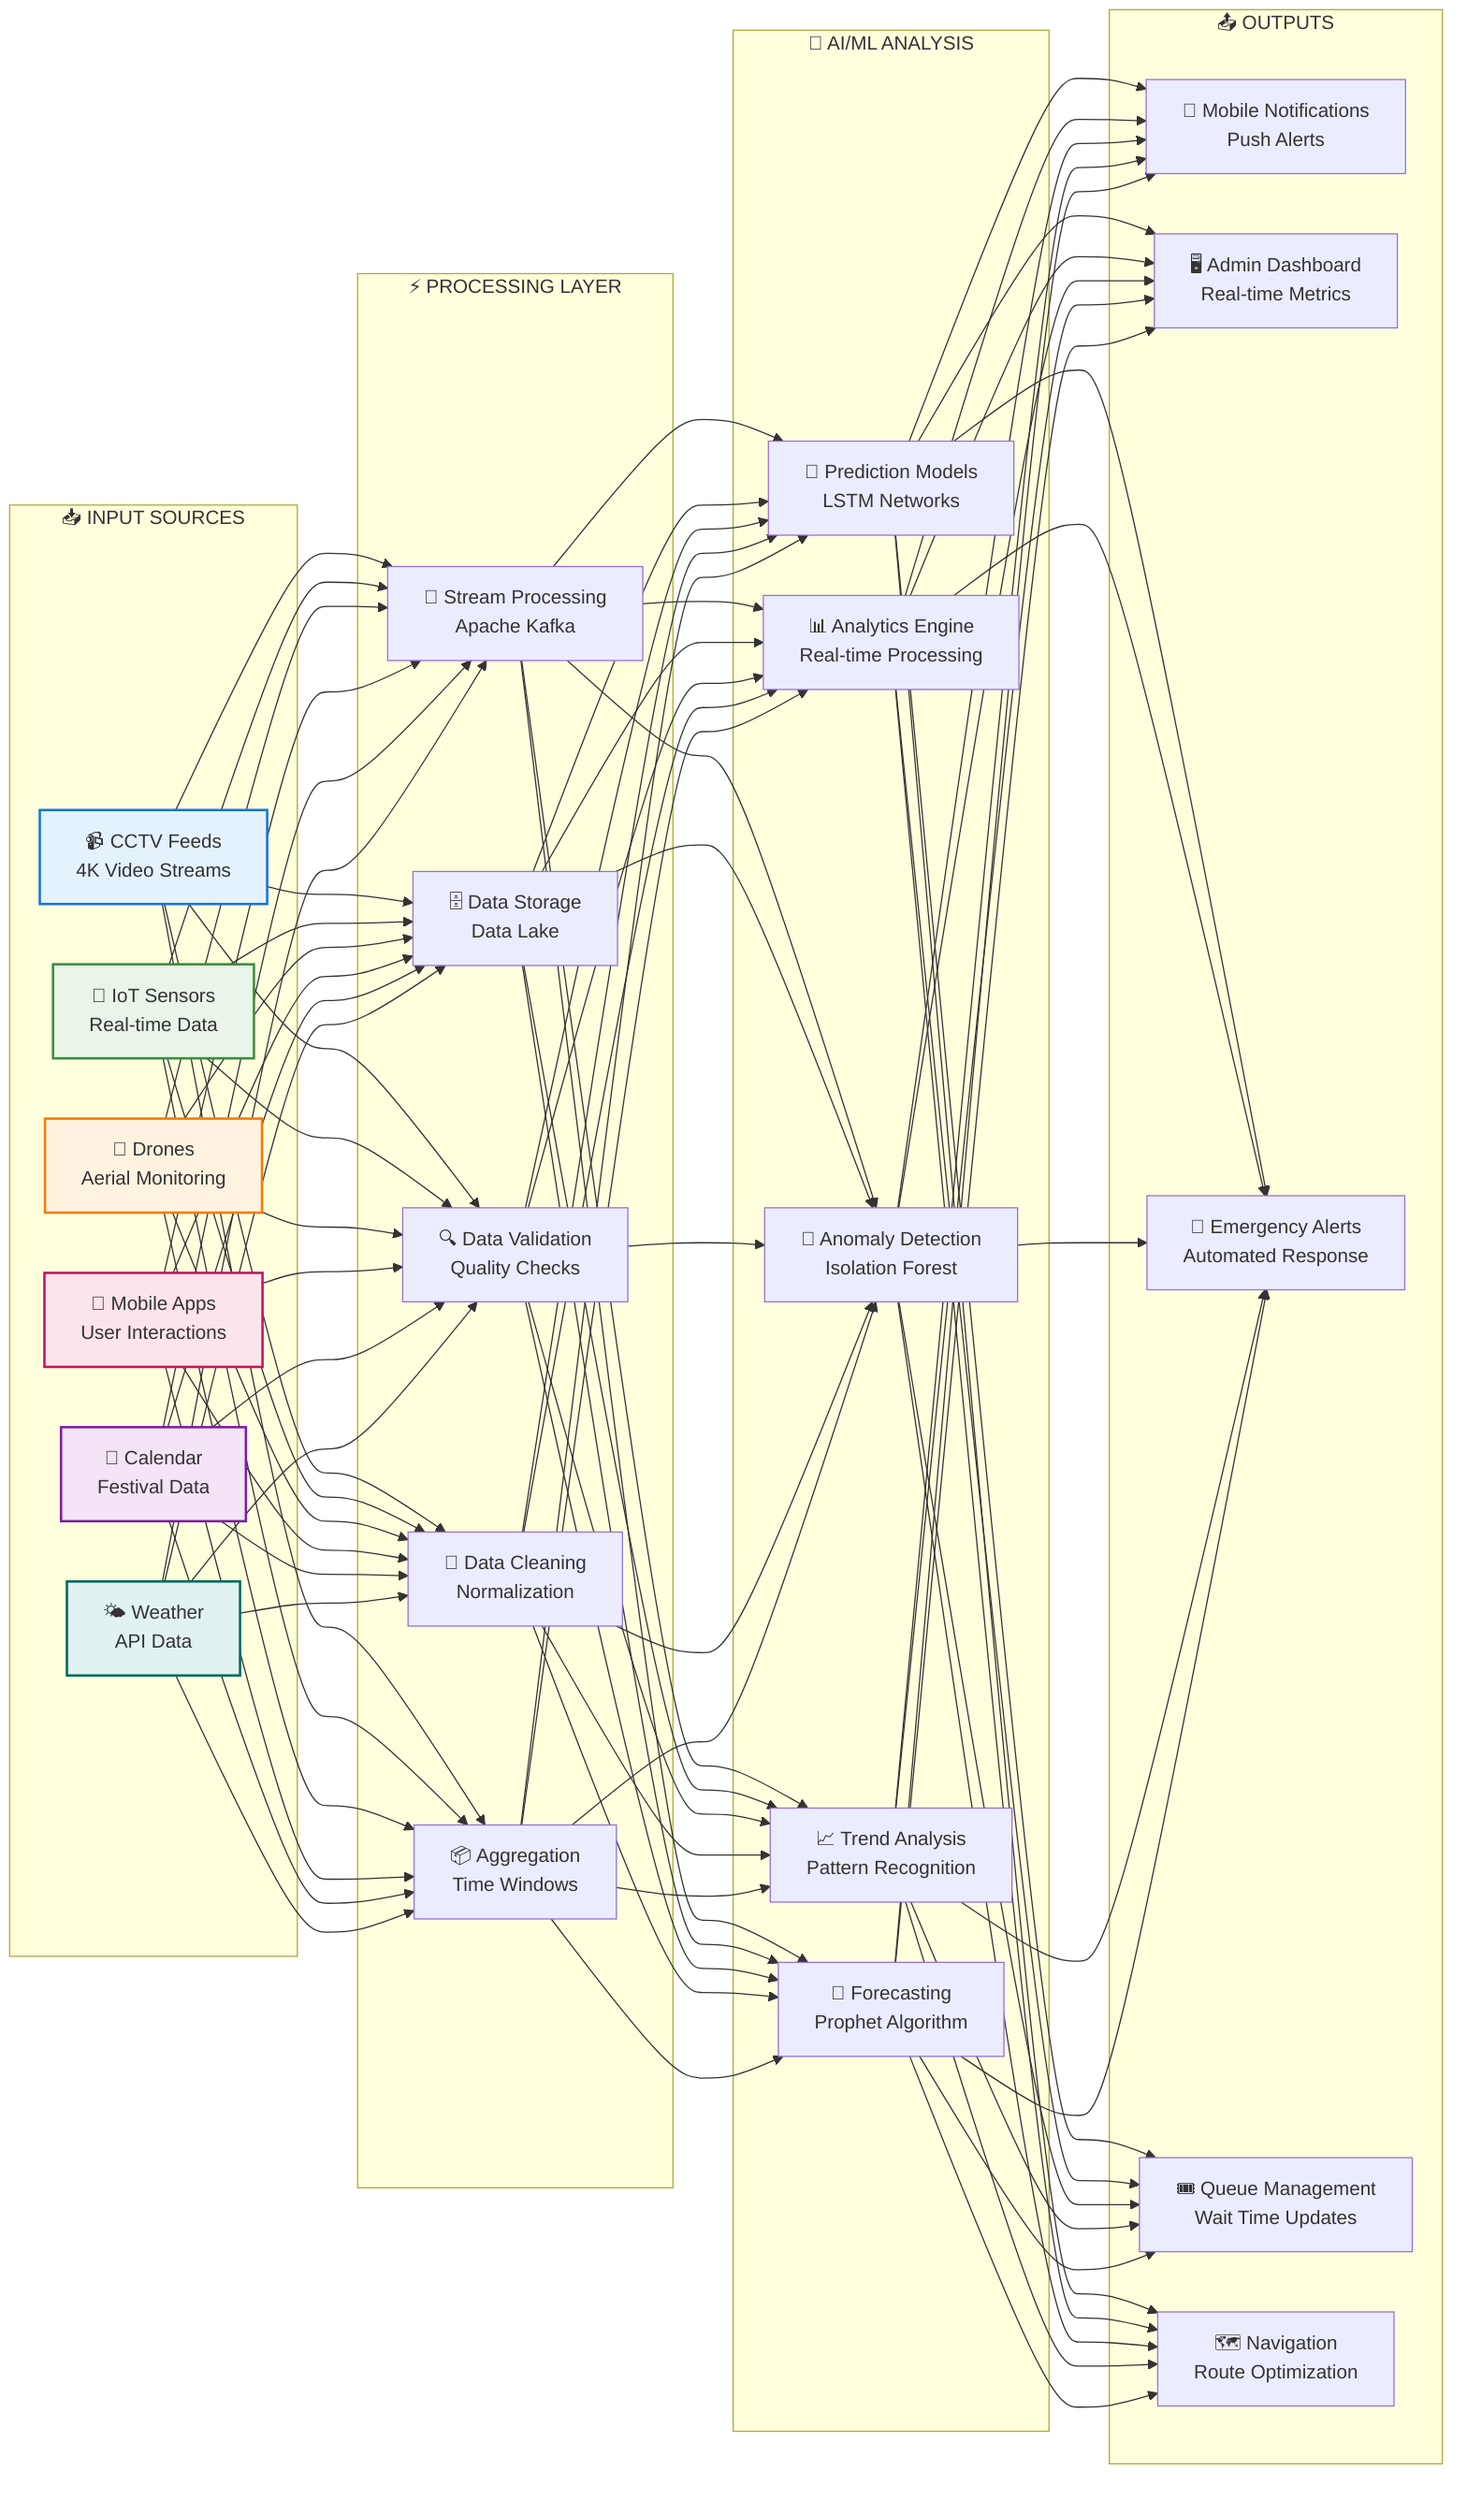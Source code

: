 flowchart LR
    subgraph "📥 INPUT SOURCES"
        A1[📹 CCTV Feeds<br/>4K Video Streams]
        A2[📡 IoT Sensors<br/>Real-time Data]
        A3[🚁 Drones<br/>Aerial Monitoring]
        A4[📱 Mobile Apps<br/>User Interactions]
        A5[📅 Calendar<br/>Festival Data]
        A6[🌤️ Weather<br/>API Data]
    end
    
    subgraph "⚡ PROCESSING LAYER"
        B1[🔄 Stream Processing<br/>Apache Kafka]
        B2[🗄️ Data Storage<br/>Data Lake]
        B3[🔍 Data Validation<br/>Quality Checks]
        B4[🧹 Data Cleaning<br/>Normalization]
        B5[📦 Aggregation<br/>Time Windows]
    end
    
    subgraph "🧠 AI/ML ANALYSIS"
        C1[🤖 Prediction Models<br/>LSTM Networks]
        C2[📊 Analytics Engine<br/>Real-time Processing]
        C3[🚨 Anomaly Detection<br/>Isolation Forest]
        C4[📈 Trend Analysis<br/>Pattern Recognition]
        C5[🔮 Forecasting<br/>Prophet Algorithm]
    end
    
    subgraph "📤 OUTPUTS"
        D1[📱 Mobile Notifications<br/>Push Alerts]
        D2[🖥️ Admin Dashboard<br/>Real-time Metrics]
        D3[🚨 Emergency Alerts<br/>Automated Response]
        D4[🎟️ Queue Management<br/>Wait Time Updates]
        D5[🗺️ Navigation<br/>Route Optimization]
    end
    
    A1 & A2 & A3 & A4 & A5 & A6 --> B1 & B2 & B3 & B4 & B5
    B1 & B2 & B3 & B4 & B5 --> C1 & C2 & C3 & C4 & C5
    C1 & C2 & C3 & C4 & C5 --> D1 & D2 & D3 & D4 & D5
    
    style A1 fill:#e3f2fd,stroke:#1976d2,stroke-width:2px
    style A2 fill:#e8f5e8,stroke:#388e3c,stroke-width:2px
    style A3 fill:#fff3e0,stroke:#f57c00,stroke-width:2px
    style A4 fill:#fce4ec,stroke:#c2185b,stroke-width:2px
    style A5 fill:#f3e5f5,stroke:#7b1fa2,stroke-width:2px
    style A6 fill:#e0f2f1,stroke:#00695c,stroke-width:2px